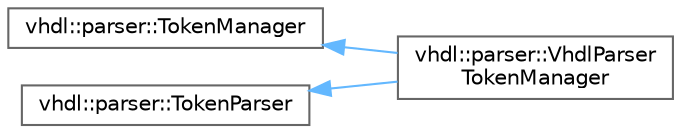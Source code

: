 digraph "Graphical Class Hierarchy"
{
 // INTERACTIVE_SVG=YES
 // LATEX_PDF_SIZE
  bgcolor="transparent";
  edge [fontname=Helvetica,fontsize=10,labelfontname=Helvetica,labelfontsize=10];
  node [fontname=Helvetica,fontsize=10,shape=box,height=0.2,width=0.4];
  rankdir="LR";
  Node0 [id="Node000000",label="vhdl::parser::TokenManager",height=0.2,width=0.4,color="grey40", fillcolor="white", style="filled",URL="$d3/d2c/classvhdl_1_1parser_1_1_token_manager.html",tooltip="An implementation for this interface is generated by JavaCCParser."];
  Node0 -> Node1 [id="edge440_Node000000_Node000001",dir="back",color="steelblue1",style="solid",tooltip=" "];
  Node1 [id="Node000001",label="vhdl::parser::VhdlParser\lTokenManager",height=0.2,width=0.4,color="grey40", fillcolor="white", style="filled",URL="$d4/d48/classvhdl_1_1parser_1_1_vhdl_parser_token_manager.html",tooltip="Token Manager."];
  Node2 [id="Node000002",label="vhdl::parser::TokenParser",height=0.2,width=0.4,color="grey40", fillcolor="white", style="filled",URL="$d8/d73/classvhdl_1_1parser_1_1_token_parser.html",tooltip=" "];
  Node2 -> Node1 [id="edge441_Node000002_Node000001",dir="back",color="steelblue1",style="solid",tooltip=" "];
}
